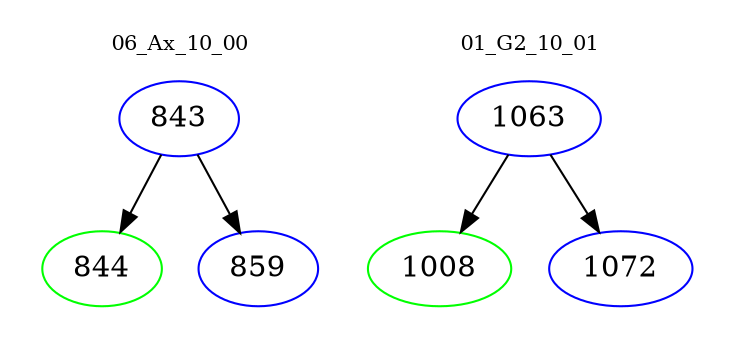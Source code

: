 digraph{
subgraph cluster_0 {
color = white
label = "06_Ax_10_00";
fontsize=10;
T0_843 [label="843", color="blue"]
T0_843 -> T0_844 [color="black"]
T0_844 [label="844", color="green"]
T0_843 -> T0_859 [color="black"]
T0_859 [label="859", color="blue"]
}
subgraph cluster_1 {
color = white
label = "01_G2_10_01";
fontsize=10;
T1_1063 [label="1063", color="blue"]
T1_1063 -> T1_1008 [color="black"]
T1_1008 [label="1008", color="green"]
T1_1063 -> T1_1072 [color="black"]
T1_1072 [label="1072", color="blue"]
}
}
